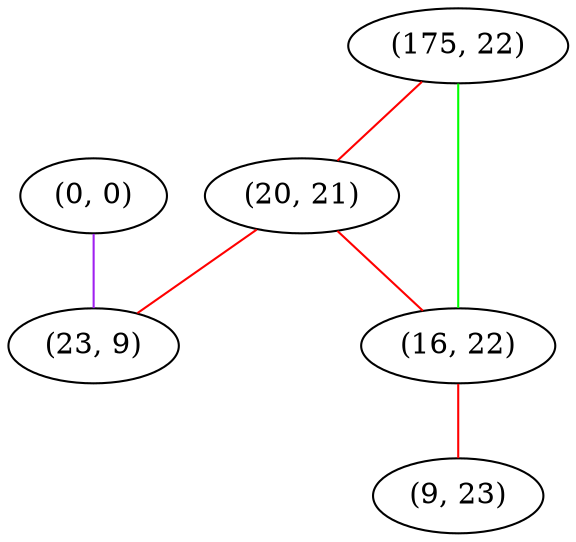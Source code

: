 graph "" {
"(175, 22)";
"(0, 0)";
"(20, 21)";
"(23, 9)";
"(16, 22)";
"(9, 23)";
"(175, 22)" -- "(20, 21)"  [color=red, key=0, weight=1];
"(175, 22)" -- "(16, 22)"  [color=green, key=0, weight=2];
"(0, 0)" -- "(23, 9)"  [color=purple, key=0, weight=4];
"(20, 21)" -- "(16, 22)"  [color=red, key=0, weight=1];
"(20, 21)" -- "(23, 9)"  [color=red, key=0, weight=1];
"(16, 22)" -- "(9, 23)"  [color=red, key=0, weight=1];
}
